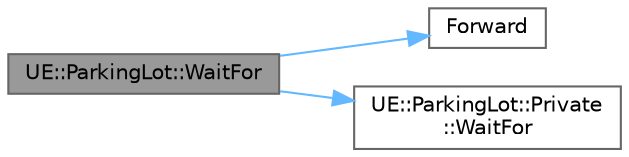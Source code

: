 digraph "UE::ParkingLot::WaitFor"
{
 // INTERACTIVE_SVG=YES
 // LATEX_PDF_SIZE
  bgcolor="transparent";
  edge [fontname=Helvetica,fontsize=10,labelfontname=Helvetica,labelfontsize=10];
  node [fontname=Helvetica,fontsize=10,shape=box,height=0.2,width=0.4];
  rankdir="LR";
  Node1 [id="Node000001",label="UE::ParkingLot::WaitFor",height=0.2,width=0.4,color="gray40", fillcolor="grey60", style="filled", fontcolor="black",tooltip="Queue the calling thread to wait if CanWait returns true."];
  Node1 -> Node2 [id="edge1_Node000001_Node000002",color="steelblue1",style="solid",tooltip=" "];
  Node2 [id="Node000002",label="Forward",height=0.2,width=0.4,color="grey40", fillcolor="white", style="filled",URL="$d4/d24/UnrealTemplate_8h.html#a68f280c1d561a8899a1e9e3ea8405d00",tooltip="Forward will cast a reference to an rvalue reference."];
  Node1 -> Node3 [id="edge2_Node000001_Node000003",color="steelblue1",style="solid",tooltip=" "];
  Node3 [id="Node000003",label="UE::ParkingLot::Private\l::WaitFor",height=0.2,width=0.4,color="grey40", fillcolor="white", style="filled",URL="$dd/d87/namespaceUE_1_1ParkingLot_1_1Private.html#aca68f6b7a2c84bbe72577e189de14fab",tooltip=" "];
}

